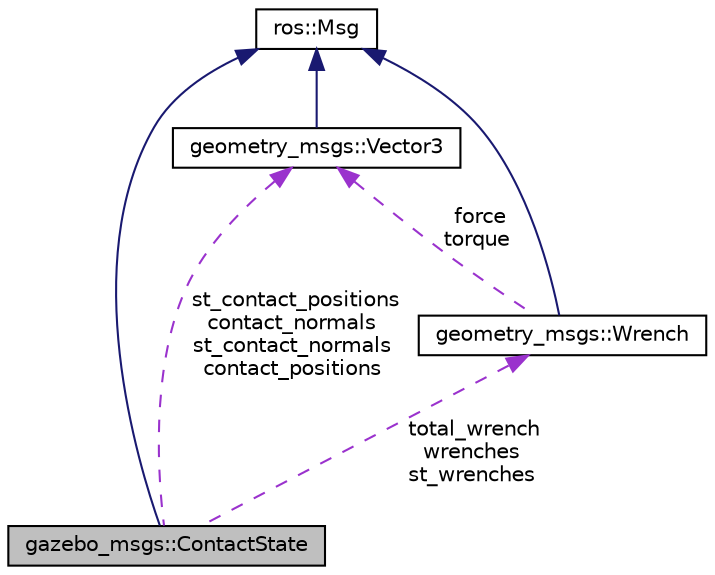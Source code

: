 digraph "gazebo_msgs::ContactState"
{
  edge [fontname="Helvetica",fontsize="10",labelfontname="Helvetica",labelfontsize="10"];
  node [fontname="Helvetica",fontsize="10",shape=record];
  Node1 [label="gazebo_msgs::ContactState",height=0.2,width=0.4,color="black", fillcolor="grey75", style="filled" fontcolor="black"];
  Node2 -> Node1 [dir="back",color="midnightblue",fontsize="10",style="solid",fontname="Helvetica"];
  Node2 [label="ros::Msg",height=0.2,width=0.4,color="black", fillcolor="white", style="filled",URL="$classros_1_1_msg.html"];
  Node3 -> Node1 [dir="back",color="darkorchid3",fontsize="10",style="dashed",label=" st_contact_positions\ncontact_normals\nst_contact_normals\ncontact_positions" ,fontname="Helvetica"];
  Node3 [label="geometry_msgs::Vector3",height=0.2,width=0.4,color="black", fillcolor="white", style="filled",URL="$classgeometry__msgs_1_1_vector3.html"];
  Node2 -> Node3 [dir="back",color="midnightblue",fontsize="10",style="solid",fontname="Helvetica"];
  Node4 -> Node1 [dir="back",color="darkorchid3",fontsize="10",style="dashed",label=" total_wrench\nwrenches\nst_wrenches" ,fontname="Helvetica"];
  Node4 [label="geometry_msgs::Wrench",height=0.2,width=0.4,color="black", fillcolor="white", style="filled",URL="$classgeometry__msgs_1_1_wrench.html"];
  Node2 -> Node4 [dir="back",color="midnightblue",fontsize="10",style="solid",fontname="Helvetica"];
  Node3 -> Node4 [dir="back",color="darkorchid3",fontsize="10",style="dashed",label=" force\ntorque" ,fontname="Helvetica"];
}

